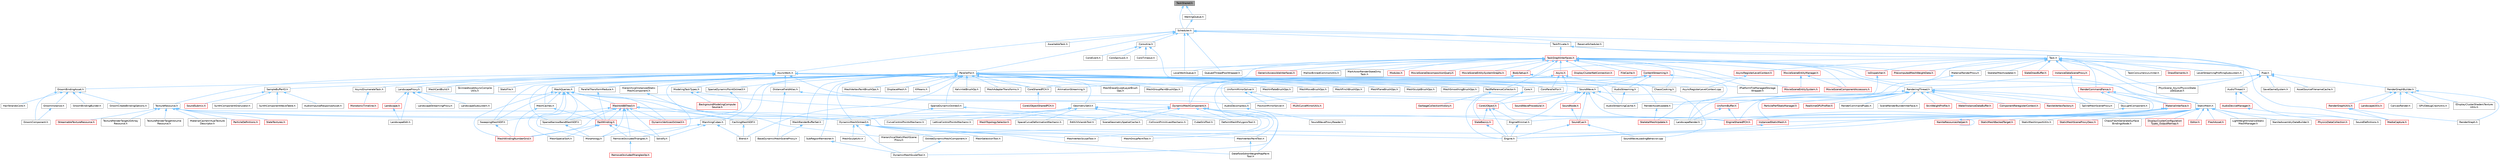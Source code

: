 digraph "TaskShared.h"
{
 // INTERACTIVE_SVG=YES
 // LATEX_PDF_SIZE
  bgcolor="transparent";
  edge [fontname=Helvetica,fontsize=10,labelfontname=Helvetica,labelfontsize=10];
  node [fontname=Helvetica,fontsize=10,shape=box,height=0.2,width=0.4];
  Node1 [id="Node000001",label="TaskShared.h",height=0.2,width=0.4,color="gray40", fillcolor="grey60", style="filled", fontcolor="black",tooltip=" "];
  Node1 -> Node2 [id="edge1_Node000001_Node000002",dir="back",color="steelblue1",style="solid",tooltip=" "];
  Node2 [id="Node000002",label="Scheduler.h",height=0.2,width=0.4,color="grey40", fillcolor="white", style="filled",URL="$d7/d7f/Scheduler_8h.html",tooltip=" "];
  Node2 -> Node3 [id="edge2_Node000002_Node000003",dir="back",color="steelblue1",style="solid",tooltip=" "];
  Node3 [id="Node000003",label="AsyncWork.h",height=0.2,width=0.4,color="grey40", fillcolor="white", style="filled",URL="$da/d9a/AsyncWork_8h.html",tooltip=" "];
  Node3 -> Node4 [id="edge3_Node000003_Node000004",dir="back",color="steelblue1",style="solid",tooltip=" "];
  Node4 [id="Node000004",label="AnimationStreaming.h",height=0.2,width=0.4,color="grey40", fillcolor="white", style="filled",URL="$d5/d44/AnimationStreaming_8h.html",tooltip=" "];
  Node3 -> Node5 [id="edge4_Node000003_Node000005",dir="back",color="steelblue1",style="solid",tooltip=" "];
  Node5 [id="Node000005",label="AsyncEnumerateTask.h",height=0.2,width=0.4,color="grey40", fillcolor="white", style="filled",URL="$d5/d71/AsyncEnumerateTask_8h.html",tooltip=" "];
  Node5 -> Node6 [id="edge5_Node000005_Node000006",dir="back",color="steelblue1",style="solid",tooltip=" "];
  Node6 [id="Node000006",label="MonotonicTimeline.h",height=0.2,width=0.4,color="red", fillcolor="#FFF0F0", style="filled",URL="$d9/dfd/MonotonicTimeline_8h.html",tooltip=" "];
  Node3 -> Node8 [id="edge6_Node000003_Node000008",dir="back",color="steelblue1",style="solid",tooltip=" "];
  Node8 [id="Node000008",label="AudioDecompress.h",height=0.2,width=0.4,color="grey40", fillcolor="white", style="filled",URL="$d9/dfd/AudioDecompress_8h.html",tooltip=" "];
  Node8 -> Node9 [id="edge7_Node000008_Node000009",dir="back",color="steelblue1",style="solid",tooltip=" "];
  Node9 [id="Node000009",label="SoundWaveProxyReader.h",height=0.2,width=0.4,color="grey40", fillcolor="white", style="filled",URL="$d1/d23/SoundWaveProxyReader_8h.html",tooltip=" "];
  Node3 -> Node10 [id="edge8_Node000003_Node000010",dir="back",color="steelblue1",style="solid",tooltip=" "];
  Node10 [id="Node000010",label="AudioStreaming.h",height=0.2,width=0.4,color="grey40", fillcolor="white", style="filled",URL="$db/d37/AudioStreaming_8h.html",tooltip=" "];
  Node10 -> Node11 [id="edge9_Node000010_Node000011",dir="back",color="steelblue1",style="solid",tooltip=" "];
  Node11 [id="Node000011",label="AudioStreamingCache.h",height=0.2,width=0.4,color="grey40", fillcolor="white", style="filled",URL="$d2/dc1/AudioStreamingCache_8h.html",tooltip=" "];
  Node3 -> Node11 [id="edge10_Node000003_Node000011",dir="back",color="steelblue1",style="solid",tooltip=" "];
  Node3 -> Node12 [id="edge11_Node000003_Node000012",dir="back",color="steelblue1",style="solid",tooltip=" "];
  Node12 [id="Node000012",label="Core.h",height=0.2,width=0.4,color="grey40", fillcolor="white", style="filled",URL="$d6/dd7/Core_8h.html",tooltip=" "];
  Node12 -> Node13 [id="edge12_Node000012_Node000013",dir="back",color="steelblue1",style="solid",tooltip=" "];
  Node13 [id="Node000013",label="CoreUObject.h",height=0.2,width=0.4,color="red", fillcolor="#FFF0F0", style="filled",URL="$d0/ded/CoreUObject_8h.html",tooltip=" "];
  Node13 -> Node14 [id="edge13_Node000013_Node000014",dir="back",color="steelblue1",style="solid",tooltip=" "];
  Node14 [id="Node000014",label="Engine.h",height=0.2,width=0.4,color="grey40", fillcolor="white", style="filled",URL="$d1/d34/Public_2Engine_8h.html",tooltip=" "];
  Node13 -> Node15 [id="edge14_Node000013_Node000015",dir="back",color="steelblue1",style="solid",tooltip=" "];
  Node15 [id="Node000015",label="EngineMinimal.h",height=0.2,width=0.4,color="grey40", fillcolor="white", style="filled",URL="$d0/d2c/EngineMinimal_8h.html",tooltip=" "];
  Node15 -> Node14 [id="edge15_Node000015_Node000014",dir="back",color="steelblue1",style="solid",tooltip=" "];
  Node13 -> Node16 [id="edge16_Node000013_Node000016",dir="back",color="steelblue1",style="solid",tooltip=" "];
  Node16 [id="Node000016",label="SlateBasics.h",height=0.2,width=0.4,color="red", fillcolor="#FFF0F0", style="filled",URL="$da/d2f/SlateBasics_8h.html",tooltip=" "];
  Node16 -> Node14 [id="edge17_Node000016_Node000014",dir="back",color="steelblue1",style="solid",tooltip=" "];
  Node12 -> Node14 [id="edge18_Node000012_Node000014",dir="back",color="steelblue1",style="solid",tooltip=" "];
  Node12 -> Node16 [id="edge19_Node000012_Node000016",dir="back",color="steelblue1",style="solid",tooltip=" "];
  Node3 -> Node21 [id="edge20_Node000003_Node000021",dir="back",color="steelblue1",style="solid",tooltip=" "];
  Node21 [id="Node000021",label="CoreSharedPCH.h",height=0.2,width=0.4,color="grey40", fillcolor="white", style="filled",URL="$d8/de5/CoreSharedPCH_8h.html",tooltip=" "];
  Node21 -> Node22 [id="edge21_Node000021_Node000022",dir="back",color="steelblue1",style="solid",tooltip=" "];
  Node22 [id="Node000022",label="CoreUObjectSharedPCH.h",height=0.2,width=0.4,color="red", fillcolor="#FFF0F0", style="filled",URL="$de/d2f/CoreUObjectSharedPCH_8h.html",tooltip=" "];
  Node3 -> Node26 [id="edge22_Node000003_Node000026",dir="back",color="steelblue1",style="solid",tooltip=" "];
  Node26 [id="Node000026",label="DistanceFieldAtlas.h",height=0.2,width=0.4,color="grey40", fillcolor="white", style="filled",URL="$df/def/DistanceFieldAtlas_8h.html",tooltip=" "];
  Node26 -> Node27 [id="edge23_Node000026_Node000027",dir="back",color="steelblue1",style="solid",tooltip=" "];
  Node27 [id="Node000027",label="BaseDynamicMeshSceneProxy.h",height=0.2,width=0.4,color="grey40", fillcolor="white", style="filled",URL="$d2/dee/BaseDynamicMeshSceneProxy_8h.html",tooltip=" "];
  Node26 -> Node28 [id="edge24_Node000026_Node000028",dir="back",color="steelblue1",style="solid",tooltip=" "];
  Node28 [id="Node000028",label="DynamicMeshComponent.h",height=0.2,width=0.4,color="red", fillcolor="#FFF0F0", style="filled",URL="$d8/d66/DynamicMeshComponent_8h.html",tooltip=" "];
  Node28 -> Node29 [id="edge25_Node000028_Node000029",dir="back",color="steelblue1",style="solid",tooltip=" "];
  Node29 [id="Node000029",label="DataflowEditorWeightMapPaint\lTool.h",height=0.2,width=0.4,color="grey40", fillcolor="white", style="filled",URL="$db/d46/DataflowEditorWeightMapPaintTool_8h.html",tooltip=" "];
  Node28 -> Node30 [id="edge26_Node000028_Node000030",dir="back",color="steelblue1",style="solid",tooltip=" "];
  Node30 [id="Node000030",label="DeformMeshPolygonsTool.h",height=0.2,width=0.4,color="grey40", fillcolor="white", style="filled",URL="$db/d72/DeformMeshPolygonsTool_8h.html",tooltip=" "];
  Node28 -> Node38 [id="edge27_Node000028_Node000038",dir="back",color="steelblue1",style="solid",tooltip=" "];
  Node38 [id="Node000038",label="EditUVIslandsTool.h",height=0.2,width=0.4,color="grey40", fillcolor="white", style="filled",URL="$d0/de4/EditUVIslandsTool_8h.html",tooltip=" "];
  Node28 -> Node39 [id="edge28_Node000028_Node000039",dir="back",color="steelblue1",style="solid",tooltip=" "];
  Node39 [id="Node000039",label="MeshGroupPaintTool.h",height=0.2,width=0.4,color="grey40", fillcolor="white", style="filled",URL="$dd/d04/MeshGroupPaintTool_8h.html",tooltip=" "];
  Node28 -> Node40 [id="edge29_Node000028_Node000040",dir="back",color="steelblue1",style="solid",tooltip=" "];
  Node40 [id="Node000040",label="MeshRenderBufferSet.h",height=0.2,width=0.4,color="grey40", fillcolor="white", style="filled",URL="$de/dc2/MeshRenderBufferSet_8h.html",tooltip=" "];
  Node40 -> Node27 [id="edge30_Node000040_Node000027",dir="back",color="steelblue1",style="solid",tooltip=" "];
  Node28 -> Node45 [id="edge31_Node000028_Node000045",dir="back",color="steelblue1",style="solid",tooltip=" "];
  Node45 [id="Node000045",label="MeshVertexPaintTool.h",height=0.2,width=0.4,color="grey40", fillcolor="white", style="filled",URL="$db/d74/MeshVertexPaintTool_8h.html",tooltip=" "];
  Node45 -> Node29 [id="edge32_Node000045_Node000029",dir="back",color="steelblue1",style="solid",tooltip=" "];
  Node28 -> Node46 [id="edge33_Node000028_Node000046",dir="back",color="steelblue1",style="solid",tooltip=" "];
  Node46 [id="Node000046",label="MeshVertexSculptTool.h",height=0.2,width=0.4,color="grey40", fillcolor="white", style="filled",URL="$dc/da6/MeshVertexSculptTool_8h.html",tooltip=" "];
  Node28 -> Node99 [id="edge34_Node000028_Node000099",dir="back",color="steelblue1",style="solid",tooltip=" "];
  Node99 [id="Node000099",label="SceneGeometrySpatialCache.h",height=0.2,width=0.4,color="grey40", fillcolor="white", style="filled",URL="$d6/d6f/SceneGeometrySpatialCache_8h.html",tooltip=" "];
  Node3 -> Node100 [id="edge35_Node000003_Node000100",dir="back",color="steelblue1",style="solid",tooltip=" "];
  Node100 [id="Node000100",label="GroomBindingAsset.h",height=0.2,width=0.4,color="grey40", fillcolor="white", style="filled",URL="$de/d26/GroomBindingAsset_8h.html",tooltip=" "];
  Node100 -> Node101 [id="edge36_Node000100_Node000101",dir="back",color="steelblue1",style="solid",tooltip=" "];
  Node101 [id="Node000101",label="GroomBindingBuilder.h",height=0.2,width=0.4,color="grey40", fillcolor="white", style="filled",URL="$d2/d2f/GroomBindingBuilder_8h.html",tooltip=" "];
  Node100 -> Node102 [id="edge37_Node000100_Node000102",dir="back",color="steelblue1",style="solid",tooltip=" "];
  Node102 [id="Node000102",label="GroomComponent.h",height=0.2,width=0.4,color="grey40", fillcolor="white", style="filled",URL="$de/d2e/GroomComponent_8h.html",tooltip=" "];
  Node100 -> Node103 [id="edge38_Node000100_Node000103",dir="back",color="steelblue1",style="solid",tooltip=" "];
  Node103 [id="Node000103",label="GroomCreateBindingOptions.h",height=0.2,width=0.4,color="grey40", fillcolor="white", style="filled",URL="$d5/dba/GroomCreateBindingOptions_8h.html",tooltip=" "];
  Node100 -> Node104 [id="edge39_Node000100_Node000104",dir="back",color="steelblue1",style="solid",tooltip=" "];
  Node104 [id="Node000104",label="GroomInstance.h",height=0.2,width=0.4,color="grey40", fillcolor="white", style="filled",URL="$dd/d47/GroomInstance_8h.html",tooltip=" "];
  Node104 -> Node102 [id="edge40_Node000104_Node000102",dir="back",color="steelblue1",style="solid",tooltip=" "];
  Node100 -> Node105 [id="edge41_Node000100_Node000105",dir="back",color="steelblue1",style="solid",tooltip=" "];
  Node105 [id="Node000105",label="HairStrandsCore.h",height=0.2,width=0.4,color="grey40", fillcolor="white", style="filled",URL="$d7/def/HairStrandsCore_8h.html",tooltip=" "];
  Node3 -> Node106 [id="edge42_Node000003_Node000106",dir="back",color="steelblue1",style="solid",tooltip=" "];
  Node106 [id="Node000106",label="HierarchicalInstancedStatic\lMeshComponent.h",height=0.2,width=0.4,color="grey40", fillcolor="white", style="filled",URL="$d3/ddb/HierarchicalInstancedStaticMeshComponent_8h.html",tooltip=" "];
  Node106 -> Node107 [id="edge43_Node000106_Node000107",dir="back",color="steelblue1",style="solid",tooltip=" "];
  Node107 [id="Node000107",label="HierarchicalStaticMeshScene\lProxy.h",height=0.2,width=0.4,color="grey40", fillcolor="white", style="filled",URL="$d3/d4d/HierarchicalStaticMeshSceneProxy_8h.html",tooltip=" "];
  Node3 -> Node108 [id="edge44_Node000003_Node000108",dir="back",color="steelblue1",style="solid",tooltip=" "];
  Node108 [id="Node000108",label="LandscapeProxy.h",height=0.2,width=0.4,color="grey40", fillcolor="white", style="filled",URL="$db/dae/LandscapeProxy_8h.html",tooltip=" "];
  Node108 -> Node109 [id="edge45_Node000108_Node000109",dir="back",color="steelblue1",style="solid",tooltip=" "];
  Node109 [id="Node000109",label="Landscape.h",height=0.2,width=0.4,color="red", fillcolor="#FFF0F0", style="filled",URL="$d5/dd6/Landscape_8h.html",tooltip=" "];
  Node109 -> Node110 [id="edge46_Node000109_Node000110",dir="back",color="steelblue1",style="solid",tooltip=" "];
  Node110 [id="Node000110",label="LandscapeEdit.h",height=0.2,width=0.4,color="grey40", fillcolor="white", style="filled",URL="$df/d61/LandscapeEdit_8h.html",tooltip=" "];
  Node108 -> Node110 [id="edge47_Node000108_Node000110",dir="back",color="steelblue1",style="solid",tooltip=" "];
  Node108 -> Node115 [id="edge48_Node000108_Node000115",dir="back",color="steelblue1",style="solid",tooltip=" "];
  Node115 [id="Node000115",label="LandscapeRender.h",height=0.2,width=0.4,color="grey40", fillcolor="white", style="filled",URL="$df/d67/LandscapeRender_8h.html",tooltip=" "];
  Node108 -> Node116 [id="edge49_Node000108_Node000116",dir="back",color="steelblue1",style="solid",tooltip=" "];
  Node116 [id="Node000116",label="LandscapeStreamingProxy.h",height=0.2,width=0.4,color="grey40", fillcolor="white", style="filled",URL="$de/d5a/LandscapeStreamingProxy_8h.html",tooltip=" "];
  Node108 -> Node117 [id="edge50_Node000108_Node000117",dir="back",color="steelblue1",style="solid",tooltip=" "];
  Node117 [id="Node000117",label="LandscapeSubsystem.h",height=0.2,width=0.4,color="grey40", fillcolor="white", style="filled",URL="$d7/ddd/LandscapeSubsystem_8h.html",tooltip=" "];
  Node3 -> Node118 [id="edge51_Node000003_Node000118",dir="back",color="steelblue1",style="solid",tooltip=" "];
  Node118 [id="Node000118",label="MeshCardBuild.h",height=0.2,width=0.4,color="grey40", fillcolor="white", style="filled",URL="$d8/df6/MeshCardBuild_8h.html",tooltip=" "];
  Node3 -> Node119 [id="edge52_Node000003_Node000119",dir="back",color="steelblue1",style="solid",tooltip=" "];
  Node119 [id="Node000119",label="ModelingTaskTypes.h",height=0.2,width=0.4,color="grey40", fillcolor="white", style="filled",URL="$d0/dd2/ModelingTaskTypes_8h.html",tooltip=" "];
  Node119 -> Node120 [id="edge53_Node000119_Node000120",dir="back",color="steelblue1",style="solid",tooltip=" "];
  Node120 [id="Node000120",label="BackgroundModelingCompute\lSource.h",height=0.2,width=0.4,color="red", fillcolor="#FFF0F0", style="filled",URL="$d4/da3/BackgroundModelingComputeSource_8h.html",tooltip=" "];
  Node119 -> Node38 [id="edge54_Node000119_Node000038",dir="back",color="steelblue1",style="solid",tooltip=" "];
  Node3 -> Node121 [id="edge55_Node000003_Node000121",dir="back",color="steelblue1",style="solid",tooltip=" "];
  Node121 [id="Node000121",label="RenderAssetUpdate.h",height=0.2,width=0.4,color="grey40", fillcolor="white", style="filled",URL="$df/da4/RenderAssetUpdate_8h.html",tooltip=" "];
  Node121 -> Node122 [id="edge56_Node000121_Node000122",dir="back",color="steelblue1",style="solid",tooltip=" "];
  Node122 [id="Node000122",label="SkeletalMeshUpdate.h",height=0.2,width=0.4,color="red", fillcolor="#FFF0F0", style="filled",URL="$df/d79/SkeletalMeshUpdate_8h.html",tooltip=" "];
  Node3 -> Node124 [id="edge57_Node000003_Node000124",dir="back",color="steelblue1",style="solid",tooltip=" "];
  Node124 [id="Node000124",label="SampleBufferIO.h",height=0.2,width=0.4,color="grey40", fillcolor="white", style="filled",URL="$df/d39/SampleBufferIO_8h.html",tooltip=" "];
  Node124 -> Node125 [id="edge58_Node000124_Node000125",dir="back",color="steelblue1",style="solid",tooltip=" "];
  Node125 [id="Node000125",label="AudioImpulseResponseAsset.h",height=0.2,width=0.4,color="grey40", fillcolor="white", style="filled",URL="$d5/d37/AudioImpulseResponseAsset_8h.html",tooltip=" "];
  Node124 -> Node126 [id="edge59_Node000124_Node000126",dir="back",color="steelblue1",style="solid",tooltip=" "];
  Node126 [id="Node000126",label="SoundSubmix.h",height=0.2,width=0.4,color="red", fillcolor="#FFF0F0", style="filled",URL="$d9/db4/SoundSubmix_8h.html",tooltip=" "];
  Node124 -> Node136 [id="edge60_Node000124_Node000136",dir="back",color="steelblue1",style="solid",tooltip=" "];
  Node136 [id="Node000136",label="SynthComponentGranulator.h",height=0.2,width=0.4,color="grey40", fillcolor="white", style="filled",URL="$d0/d29/SynthComponentGranulator_8h.html",tooltip=" "];
  Node124 -> Node137 [id="edge61_Node000124_Node000137",dir="back",color="steelblue1",style="solid",tooltip=" "];
  Node137 [id="Node000137",label="SynthComponentWaveTable.h",height=0.2,width=0.4,color="grey40", fillcolor="white", style="filled",URL="$d5/d08/SynthComponentWaveTable_8h.html",tooltip=" "];
  Node3 -> Node138 [id="edge62_Node000003_Node000138",dir="back",color="steelblue1",style="solid",tooltip=" "];
  Node138 [id="Node000138",label="SkinnedAssetAsyncCompile\lUtils.h",height=0.2,width=0.4,color="grey40", fillcolor="white", style="filled",URL="$d0/dc7/SkinnedAssetAsyncCompileUtils_8h.html",tooltip=" "];
  Node3 -> Node139 [id="edge63_Node000003_Node000139",dir="back",color="steelblue1",style="solid",tooltip=" "];
  Node139 [id="Node000139",label="SoundWave.h",height=0.2,width=0.4,color="grey40", fillcolor="white", style="filled",URL="$d3/d6d/SoundWave_8h.html",tooltip=" "];
  Node139 -> Node8 [id="edge64_Node000139_Node000008",dir="back",color="steelblue1",style="solid",tooltip=" "];
  Node139 -> Node11 [id="edge65_Node000139_Node000011",dir="back",color="steelblue1",style="solid",tooltip=" "];
  Node139 -> Node15 [id="edge66_Node000139_Node000015",dir="back",color="steelblue1",style="solid",tooltip=" "];
  Node139 -> Node24 [id="edge67_Node000139_Node000024",dir="back",color="steelblue1",style="solid",tooltip=" "];
  Node24 [id="Node000024",label="EngineSharedPCH.h",height=0.2,width=0.4,color="red", fillcolor="#FFF0F0", style="filled",URL="$dc/dbb/EngineSharedPCH_8h.html",tooltip=" "];
  Node139 -> Node140 [id="edge68_Node000139_Node000140",dir="back",color="steelblue1",style="solid",tooltip=" "];
  Node140 [id="Node000140",label="SoundCue.h",height=0.2,width=0.4,color="red", fillcolor="#FFF0F0", style="filled",URL="$d8/d0b/SoundCue_8h.html",tooltip=" "];
  Node140 -> Node14 [id="edge69_Node000140_Node000014",dir="back",color="steelblue1",style="solid",tooltip=" "];
  Node140 -> Node142 [id="edge70_Node000140_Node000142",dir="back",color="steelblue1",style="solid",tooltip=" "];
  Node142 [id="Node000142",label="SoundWaveLoadingBehavior.cpp",height=0.2,width=0.4,color="grey40", fillcolor="white", style="filled",URL="$d7/d95/SoundWaveLoadingBehavior_8cpp.html",tooltip=" "];
  Node139 -> Node143 [id="edge71_Node000139_Node000143",dir="back",color="steelblue1",style="solid",tooltip=" "];
  Node143 [id="Node000143",label="SoundNode.h",height=0.2,width=0.4,color="red", fillcolor="#FFF0F0", style="filled",URL="$da/d8b/SoundNode_8h.html",tooltip=" "];
  Node143 -> Node140 [id="edge72_Node000143_Node000140",dir="back",color="steelblue1",style="solid",tooltip=" "];
  Node139 -> Node142 [id="edge73_Node000139_Node000142",dir="back",color="steelblue1",style="solid",tooltip=" "];
  Node139 -> Node167 [id="edge74_Node000139_Node000167",dir="back",color="steelblue1",style="solid",tooltip=" "];
  Node167 [id="Node000167",label="SoundWaveProcedural.h",height=0.2,width=0.4,color="red", fillcolor="#FFF0F0", style="filled",URL="$d8/d4f/SoundWaveProcedural_8h.html",tooltip=" "];
  Node3 -> Node173 [id="edge75_Node000003_Node000173",dir="back",color="steelblue1",style="solid",tooltip=" "];
  Node173 [id="Node000173",label="StaticMesh.h",height=0.2,width=0.4,color="grey40", fillcolor="white", style="filled",URL="$dc/d8f/StaticMesh_8h.html",tooltip=" "];
  Node173 -> Node174 [id="edge76_Node000173_Node000174",dir="back",color="steelblue1",style="solid",tooltip=" "];
  Node174 [id="Node000174",label="ChaosFleshGenerateSurface\lBindingsNode.h",height=0.2,width=0.4,color="grey40", fillcolor="white", style="filled",URL="$db/dca/ChaosFleshGenerateSurfaceBindingsNode_8h.html",tooltip=" "];
  Node173 -> Node175 [id="edge77_Node000173_Node000175",dir="back",color="steelblue1",style="solid",tooltip=" "];
  Node175 [id="Node000175",label="DisplayClusterConfiguration\lTypes_OutputRemap.h",height=0.2,width=0.4,color="red", fillcolor="#FFF0F0", style="filled",URL="$d9/d4f/DisplayClusterConfigurationTypes__OutputRemap_8h.html",tooltip=" "];
  Node173 -> Node186 [id="edge78_Node000173_Node000186",dir="back",color="steelblue1",style="solid",tooltip=" "];
  Node186 [id="Node000186",label="Editor.h",height=0.2,width=0.4,color="red", fillcolor="#FFF0F0", style="filled",URL="$de/d6e/Editor_8h.html",tooltip=" "];
  Node173 -> Node15 [id="edge79_Node000173_Node000015",dir="back",color="steelblue1",style="solid",tooltip=" "];
  Node173 -> Node24 [id="edge80_Node000173_Node000024",dir="back",color="steelblue1",style="solid",tooltip=" "];
  Node173 -> Node415 [id="edge81_Node000173_Node000415",dir="back",color="steelblue1",style="solid",tooltip=" "];
  Node415 [id="Node000415",label="FleshAsset.h",height=0.2,width=0.4,color="red", fillcolor="#FFF0F0", style="filled",URL="$d7/d5c/FleshAsset_8h.html",tooltip=" "];
  Node173 -> Node423 [id="edge82_Node000173_Node000423",dir="back",color="steelblue1",style="solid",tooltip=" "];
  Node423 [id="Node000423",label="InstancedStaticMesh.h",height=0.2,width=0.4,color="red", fillcolor="#FFF0F0", style="filled",URL="$dd/d89/InstancedStaticMesh_8h.html",tooltip=" "];
  Node423 -> Node107 [id="edge83_Node000423_Node000107",dir="back",color="steelblue1",style="solid",tooltip=" "];
  Node173 -> Node426 [id="edge84_Node000173_Node000426",dir="back",color="steelblue1",style="solid",tooltip=" "];
  Node426 [id="Node000426",label="LightWeightInstanceStatic\lMeshManager.h",height=0.2,width=0.4,color="grey40", fillcolor="white", style="filled",URL="$d4/d75/LightWeightInstanceStaticMeshManager_8h.html",tooltip=" "];
  Node173 -> Node427 [id="edge85_Node000173_Node000427",dir="back",color="steelblue1",style="solid",tooltip=" "];
  Node427 [id="Node000427",label="NaniteAssemblyDataBuilder.h",height=0.2,width=0.4,color="grey40", fillcolor="white", style="filled",URL="$d4/d5c/NaniteAssemblyDataBuilder_8h.html",tooltip=" "];
  Node173 -> Node428 [id="edge86_Node000173_Node000428",dir="back",color="steelblue1",style="solid",tooltip=" "];
  Node428 [id="Node000428",label="NaniteResourcesHelper.h",height=0.2,width=0.4,color="red", fillcolor="#FFF0F0", style="filled",URL="$dc/d48/NaniteResourcesHelper_8h.html",tooltip=" "];
  Node428 -> Node428 [id="edge87_Node000428_Node000428",dir="back",color="steelblue1",style="solid",tooltip=" "];
  Node173 -> Node430 [id="edge88_Node000173_Node000430",dir="back",color="steelblue1",style="solid",tooltip=" "];
  Node430 [id="Node000430",label="PhysicsDataCollection.h",height=0.2,width=0.4,color="red", fillcolor="#FFF0F0", style="filled",URL="$d0/de2/PhysicsDataCollection_8h.html",tooltip=" "];
  Node173 -> Node431 [id="edge89_Node000173_Node000431",dir="back",color="steelblue1",style="solid",tooltip=" "];
  Node431 [id="Node000431",label="StaticMeshBackedTarget.h",height=0.2,width=0.4,color="red", fillcolor="#FFF0F0", style="filled",URL="$db/d72/StaticMeshBackedTarget_8h.html",tooltip=" "];
  Node173 -> Node432 [id="edge90_Node000173_Node000432",dir="back",color="steelblue1",style="solid",tooltip=" "];
  Node432 [id="Node000432",label="StaticMeshImportUtils.h",height=0.2,width=0.4,color="grey40", fillcolor="white", style="filled",URL="$df/db9/StaticMeshImportUtils_8h.html",tooltip=" "];
  Node173 -> Node433 [id="edge91_Node000173_Node000433",dir="back",color="steelblue1",style="solid",tooltip=" "];
  Node433 [id="Node000433",label="StaticMeshSceneProxyDesc.h",height=0.2,width=0.4,color="red", fillcolor="#FFF0F0", style="filled",URL="$d0/d31/StaticMeshSceneProxyDesc_8h.html",tooltip=" "];
  Node3 -> Node435 [id="edge92_Node000003_Node000435",dir="back",color="steelblue1",style="solid",tooltip=" "];
  Node435 [id="Node000435",label="StatsFile.h",height=0.2,width=0.4,color="grey40", fillcolor="white", style="filled",URL="$d7/d3b/StatsFile_8h.html",tooltip=" "];
  Node3 -> Node436 [id="edge93_Node000003_Node000436",dir="back",color="steelblue1",style="solid",tooltip=" "];
  Node436 [id="Node000436",label="TextureResource.h",height=0.2,width=0.4,color="grey40", fillcolor="white", style="filled",URL="$dd/df3/TextureResource_8h.html",tooltip=" "];
  Node436 -> Node14 [id="edge94_Node000436_Node000014",dir="back",color="steelblue1",style="solid",tooltip=" "];
  Node436 -> Node15 [id="edge95_Node000436_Node000015",dir="back",color="steelblue1",style="solid",tooltip=" "];
  Node436 -> Node24 [id="edge96_Node000436_Node000024",dir="back",color="steelblue1",style="solid",tooltip=" "];
  Node436 -> Node437 [id="edge97_Node000436_Node000437",dir="back",color="steelblue1",style="solid",tooltip=" "];
  Node437 [id="Node000437",label="MaterialCacheVirtualTexture\lDescriptor.h",height=0.2,width=0.4,color="grey40", fillcolor="white", style="filled",URL="$d7/d4c/MaterialCacheVirtualTextureDescriptor_8h.html",tooltip=" "];
  Node436 -> Node438 [id="edge98_Node000436_Node000438",dir="back",color="steelblue1",style="solid",tooltip=" "];
  Node438 [id="Node000438",label="ParticleDefinitions.h",height=0.2,width=0.4,color="red", fillcolor="#FFF0F0", style="filled",URL="$db/dde/ParticleDefinitions_8h.html",tooltip=" "];
  Node436 -> Node439 [id="edge99_Node000436_Node000439",dir="back",color="steelblue1",style="solid",tooltip=" "];
  Node439 [id="Node000439",label="SlateTextures.h",height=0.2,width=0.4,color="red", fillcolor="#FFF0F0", style="filled",URL="$df/d06/SlateTextures_8h.html",tooltip=" "];
  Node436 -> Node443 [id="edge100_Node000436_Node000443",dir="back",color="steelblue1",style="solid",tooltip=" "];
  Node443 [id="Node000443",label="StreamableTextureResource.h",height=0.2,width=0.4,color="red", fillcolor="#FFF0F0", style="filled",URL="$dd/d72/StreamableTextureResource_8h.html",tooltip=" "];
  Node436 -> Node445 [id="edge101_Node000436_Node000445",dir="back",color="steelblue1",style="solid",tooltip=" "];
  Node445 [id="Node000445",label="TextureRenderTarget2DArray\lResource.h",height=0.2,width=0.4,color="grey40", fillcolor="white", style="filled",URL="$dc/df2/TextureRenderTarget2DArrayResource_8h.html",tooltip=" "];
  Node436 -> Node446 [id="edge102_Node000436_Node000446",dir="back",color="steelblue1",style="solid",tooltip=" "];
  Node446 [id="Node000446",label="TextureRenderTargetVolume\lResource.h",height=0.2,width=0.4,color="grey40", fillcolor="white", style="filled",URL="$d0/df7/TextureRenderTargetVolumeResource_8h.html",tooltip=" "];
  Node2 -> Node447 [id="edge103_Node000002_Node000447",dir="back",color="steelblue1",style="solid",tooltip=" "];
  Node447 [id="Node000447",label="AwaitableTask.h",height=0.2,width=0.4,color="grey40", fillcolor="white", style="filled",URL="$d0/de4/AwaitableTask_8h.html",tooltip=" "];
  Node2 -> Node448 [id="edge104_Node000002_Node000448",dir="back",color="steelblue1",style="solid",tooltip=" "];
  Node448 [id="Node000448",label="Coroutine.h",height=0.2,width=0.4,color="grey40", fillcolor="white", style="filled",URL="$d9/dfc/Coroutine_8h.html",tooltip=" "];
  Node448 -> Node449 [id="edge105_Node000448_Node000449",dir="back",color="steelblue1",style="solid",tooltip=" "];
  Node449 [id="Node000449",label="CoroEvent.h",height=0.2,width=0.4,color="grey40", fillcolor="white", style="filled",URL="$d3/d4f/CoroEvent_8h.html",tooltip=" "];
  Node448 -> Node450 [id="edge106_Node000448_Node000450",dir="back",color="steelblue1",style="solid",tooltip=" "];
  Node450 [id="Node000450",label="CoroParallelFor.h",height=0.2,width=0.4,color="grey40", fillcolor="white", style="filled",URL="$d2/d05/CoroParallelFor_8h.html",tooltip=" "];
  Node448 -> Node451 [id="edge107_Node000448_Node000451",dir="back",color="steelblue1",style="solid",tooltip=" "];
  Node451 [id="Node000451",label="CoroSpinLock.h",height=0.2,width=0.4,color="grey40", fillcolor="white", style="filled",URL="$dc/db7/CoroSpinLock_8h.html",tooltip=" "];
  Node448 -> Node452 [id="edge108_Node000448_Node000452",dir="back",color="steelblue1",style="solid",tooltip=" "];
  Node452 [id="Node000452",label="CoroTimeout.h",height=0.2,width=0.4,color="grey40", fillcolor="white", style="filled",URL="$d5/d68/CoroTimeout_8h.html",tooltip=" "];
  Node2 -> Node453 [id="edge109_Node000002_Node000453",dir="back",color="steelblue1",style="solid",tooltip=" "];
  Node453 [id="Node000453",label="LocalWorkQueue.h",height=0.2,width=0.4,color="grey40", fillcolor="white", style="filled",URL="$d7/d67/LocalWorkQueue_8h.html",tooltip=" "];
  Node2 -> Node454 [id="edge110_Node000002_Node000454",dir="back",color="steelblue1",style="solid",tooltip=" "];
  Node454 [id="Node000454",label="ParallelFor.h",height=0.2,width=0.4,color="grey40", fillcolor="white", style="filled",URL="$d2/da1/ParallelFor_8h.html",tooltip=" "];
  Node454 -> Node455 [id="edge111_Node000454_Node000455",dir="back",color="steelblue1",style="solid",tooltip=" "];
  Node455 [id="Node000455",label="AsyncRegisterLevelContext.cpp",height=0.2,width=0.4,color="grey40", fillcolor="white", style="filled",URL="$da/df8/AsyncRegisterLevelContext_8cpp.html",tooltip=" "];
  Node454 -> Node456 [id="edge112_Node000454_Node000456",dir="back",color="steelblue1",style="solid",tooltip=" "];
  Node456 [id="Node000456",label="Blend.h",height=0.2,width=0.4,color="grey40", fillcolor="white", style="filled",URL="$d4/d80/Blend_8h.html",tooltip=" "];
  Node454 -> Node457 [id="edge113_Node000454_Node000457",dir="back",color="steelblue1",style="solid",tooltip=" "];
  Node457 [id="Node000457",label="CachingMeshSDF.h",height=0.2,width=0.4,color="grey40", fillcolor="white", style="filled",URL="$d3/de9/CachingMeshSDF_8h.html",tooltip=" "];
  Node457 -> Node456 [id="edge114_Node000457_Node000456",dir="back",color="steelblue1",style="solid",tooltip=" "];
  Node454 -> Node21 [id="edge115_Node000454_Node000021",dir="back",color="steelblue1",style="solid",tooltip=" "];
  Node454 -> Node450 [id="edge116_Node000454_Node000450",dir="back",color="steelblue1",style="solid",tooltip=" "];
  Node454 -> Node458 [id="edge117_Node000454_Node000458",dir="back",color="steelblue1",style="solid",tooltip=" "];
  Node458 [id="Node000458",label="DisplaceMesh.h",height=0.2,width=0.4,color="grey40", fillcolor="white", style="filled",URL="$da/df2/DisplaceMesh_8h.html",tooltip=" "];
  Node454 -> Node459 [id="edge118_Node000454_Node000459",dir="back",color="steelblue1",style="solid",tooltip=" "];
  Node459 [id="Node000459",label="DynamicMeshOctree3.h",height=0.2,width=0.4,color="grey40", fillcolor="white", style="filled",URL="$d8/d9f/DynamicMeshOctree3_8h.html",tooltip=" "];
  Node459 -> Node29 [id="edge119_Node000459_Node000029",dir="back",color="steelblue1",style="solid",tooltip=" "];
  Node459 -> Node460 [id="edge120_Node000459_Node000460",dir="back",color="steelblue1",style="solid",tooltip=" "];
  Node460 [id="Node000460",label="DynamicMeshSculptTool.h",height=0.2,width=0.4,color="grey40", fillcolor="white", style="filled",URL="$d6/d16/DynamicMeshSculptTool_8h.html",tooltip=" "];
  Node459 -> Node39 [id="edge121_Node000459_Node000039",dir="back",color="steelblue1",style="solid",tooltip=" "];
  Node459 -> Node461 [id="edge122_Node000459_Node000461",dir="back",color="steelblue1",style="solid",tooltip=" "];
  Node461 [id="Node000461",label="MeshSculptUtil.h",height=0.2,width=0.4,color="grey40", fillcolor="white", style="filled",URL="$dc/de1/MeshSculptUtil_8h.html",tooltip=" "];
  Node459 -> Node34 [id="edge123_Node000459_Node000034",dir="back",color="steelblue1",style="solid",tooltip=" "];
  Node34 [id="Node000034",label="MeshSelectionTool.h",height=0.2,width=0.4,color="grey40", fillcolor="white", style="filled",URL="$d8/d80/MeshSelectionTool_8h.html",tooltip=" "];
  Node459 -> Node45 [id="edge124_Node000459_Node000045",dir="back",color="steelblue1",style="solid",tooltip=" "];
  Node459 -> Node46 [id="edge125_Node000459_Node000046",dir="back",color="steelblue1",style="solid",tooltip=" "];
  Node459 -> Node462 [id="edge126_Node000459_Node000462",dir="back",color="steelblue1",style="solid",tooltip=" "];
  Node462 [id="Node000462",label="OctreeDynamicMeshComponent.h",height=0.2,width=0.4,color="grey40", fillcolor="white", style="filled",URL="$d9/d19/OctreeDynamicMeshComponent_8h.html",tooltip=" "];
  Node462 -> Node460 [id="edge127_Node000462_Node000460",dir="back",color="steelblue1",style="solid",tooltip=" "];
  Node454 -> Node463 [id="edge128_Node000454_Node000463",dir="back",color="steelblue1",style="solid",tooltip=" "];
  Node463 [id="Node000463",label="FastReferenceCollector.h",height=0.2,width=0.4,color="grey40", fillcolor="white", style="filled",URL="$dd/d44/FastReferenceCollector_8h.html",tooltip=" "];
  Node463 -> Node464 [id="edge129_Node000463_Node000464",dir="back",color="steelblue1",style="solid",tooltip=" "];
  Node464 [id="Node000464",label="GarbageCollectionHistory.h",height=0.2,width=0.4,color="red", fillcolor="#FFF0F0", style="filled",URL="$d5/dee/GarbageCollectionHistory_8h.html",tooltip=" "];
  Node454 -> Node466 [id="edge130_Node000454_Node000466",dir="back",color="steelblue1",style="solid",tooltip=" "];
  Node466 [id="Node000466",label="GeometrySet3.h",height=0.2,width=0.4,color="grey40", fillcolor="white", style="filled",URL="$d2/d39/GeometrySet3_8h.html",tooltip=" "];
  Node466 -> Node467 [id="edge131_Node000466_Node000467",dir="back",color="steelblue1",style="solid",tooltip=" "];
  Node467 [id="Node000467",label="CollisionPrimitivesMechanic.h",height=0.2,width=0.4,color="grey40", fillcolor="white", style="filled",URL="$d7/d16/CollisionPrimitivesMechanic_8h.html",tooltip=" "];
  Node466 -> Node468 [id="edge132_Node000466_Node000468",dir="back",color="steelblue1",style="solid",tooltip=" "];
  Node468 [id="Node000468",label="CubeGridTool.h",height=0.2,width=0.4,color="grey40", fillcolor="white", style="filled",URL="$d3/d38/CubeGridTool_8h.html",tooltip=" "];
  Node466 -> Node469 [id="edge133_Node000466_Node000469",dir="back",color="steelblue1",style="solid",tooltip=" "];
  Node469 [id="Node000469",label="CurveControlPointsMechanic.h",height=0.2,width=0.4,color="grey40", fillcolor="white", style="filled",URL="$d4/d87/CurveControlPointsMechanic_8h.html",tooltip=" "];
  Node466 -> Node30 [id="edge134_Node000466_Node000030",dir="back",color="steelblue1",style="solid",tooltip=" "];
  Node466 -> Node470 [id="edge135_Node000466_Node000470",dir="back",color="steelblue1",style="solid",tooltip=" "];
  Node470 [id="Node000470",label="LatticeControlPointsMechanic.h",height=0.2,width=0.4,color="grey40", fillcolor="white", style="filled",URL="$d5/d7b/LatticeControlPointsMechanic_8h.html",tooltip=" "];
  Node466 -> Node471 [id="edge136_Node000466_Node000471",dir="back",color="steelblue1",style="solid",tooltip=" "];
  Node471 [id="Node000471",label="MeshTopologySelector.h",height=0.2,width=0.4,color="red", fillcolor="#FFF0F0", style="filled",URL="$d1/db0/MeshTopologySelector_8h.html",tooltip=" "];
  Node466 -> Node474 [id="edge137_Node000466_Node000474",dir="back",color="steelblue1",style="solid",tooltip=" "];
  Node474 [id="Node000474",label="SpaceCurveDeformationMechanic.h",height=0.2,width=0.4,color="grey40", fillcolor="white", style="filled",URL="$d0/d4d/SpaceCurveDeformationMechanic_8h.html",tooltip=" "];
  Node454 -> Node475 [id="edge138_Node000454_Node000475",dir="back",color="steelblue1",style="solid",tooltip=" "];
  Node475 [id="Node000475",label="KMeans.h",height=0.2,width=0.4,color="grey40", fillcolor="white", style="filled",URL="$df/d83/KMeans_8h.html",tooltip=" "];
  Node454 -> Node476 [id="edge139_Node000454_Node000476",dir="back",color="steelblue1",style="solid",tooltip=" "];
  Node476 [id="Node000476",label="KelvinletBrushOp.h",height=0.2,width=0.4,color="grey40", fillcolor="white", style="filled",URL="$d9/d5c/KelvinletBrushOp_8h.html",tooltip=" "];
  Node454 -> Node477 [id="edge140_Node000454_Node000477",dir="back",color="steelblue1",style="solid",tooltip=" "];
  Node477 [id="Node000477",label="MarchingCubes.h",height=0.2,width=0.4,color="grey40", fillcolor="white", style="filled",URL="$d8/d16/MarchingCubes_8h.html",tooltip=" "];
  Node477 -> Node456 [id="edge141_Node000477_Node000456",dir="back",color="steelblue1",style="solid",tooltip=" "];
  Node477 -> Node478 [id="edge142_Node000477_Node000478",dir="back",color="steelblue1",style="solid",tooltip=" "];
  Node478 [id="Node000478",label="Morphology.h",height=0.2,width=0.4,color="grey40", fillcolor="white", style="filled",URL="$d7/d60/Morphology_8h.html",tooltip=" "];
  Node477 -> Node479 [id="edge143_Node000477_Node000479",dir="back",color="steelblue1",style="solid",tooltip=" "];
  Node479 [id="Node000479",label="Solidify.h",height=0.2,width=0.4,color="grey40", fillcolor="white", style="filled",URL="$d0/ded/Solidify_8h.html",tooltip=" "];
  Node454 -> Node480 [id="edge144_Node000454_Node000480",dir="back",color="steelblue1",style="solid",tooltip=" "];
  Node480 [id="Node000480",label="MeshAdapterTransforms.h",height=0.2,width=0.4,color="grey40", fillcolor="white", style="filled",URL="$dd/da3/MeshAdapterTransforms_8h.html",tooltip=" "];
  Node454 -> Node481 [id="edge145_Node000454_Node000481",dir="back",color="steelblue1",style="solid",tooltip=" "];
  Node481 [id="Node000481",label="MeshCaches.h",height=0.2,width=0.4,color="grey40", fillcolor="white", style="filled",URL="$d4/d5e/MeshCaches_8h.html",tooltip=" "];
  Node481 -> Node482 [id="edge146_Node000481_Node000482",dir="back",color="steelblue1",style="solid",tooltip=" "];
  Node482 [id="Node000482",label="FastWinding.h",height=0.2,width=0.4,color="red", fillcolor="#FFF0F0", style="filled",URL="$d0/df7/FastWinding_8h.html",tooltip=" "];
  Node482 -> Node485 [id="edge147_Node000482_Node000485",dir="back",color="steelblue1",style="solid",tooltip=" "];
  Node485 [id="Node000485",label="MeshSpatialSort.h",height=0.2,width=0.4,color="grey40", fillcolor="white", style="filled",URL="$d5/d25/MeshSpatialSort_8h.html",tooltip=" "];
  Node482 -> Node486 [id="edge148_Node000482_Node000486",dir="back",color="steelblue1",style="solid",tooltip=" "];
  Node486 [id="Node000486",label="MeshWindingNumberGrid.h",height=0.2,width=0.4,color="red", fillcolor="#FFF0F0", style="filled",URL="$de/df0/MeshWindingNumberGrid_8h.html",tooltip=" "];
  Node482 -> Node488 [id="edge149_Node000482_Node000488",dir="back",color="steelblue1",style="solid",tooltip=" "];
  Node488 [id="Node000488",label="RemoveOccludedTriangles.h",height=0.2,width=0.4,color="grey40", fillcolor="white", style="filled",URL="$dc/d7b/RemoveOccludedTriangles_8h.html",tooltip=" "];
  Node488 -> Node489 [id="edge150_Node000488_Node000489",dir="back",color="steelblue1",style="solid",tooltip=" "];
  Node489 [id="Node000489",label="RemoveOccludedTrianglesOp.h",height=0.2,width=0.4,color="red", fillcolor="#FFF0F0", style="filled",URL="$d2/d39/RemoveOccludedTrianglesOp_8h.html",tooltip=" "];
  Node482 -> Node479 [id="edge151_Node000482_Node000479",dir="back",color="steelblue1",style="solid",tooltip=" "];
  Node481 -> Node486 [id="edge152_Node000481_Node000486",dir="back",color="steelblue1",style="solid",tooltip=" "];
  Node454 -> Node490 [id="edge153_Node000454_Node000490",dir="back",color="steelblue1",style="solid",tooltip=" "];
  Node490 [id="Node000490",label="MeshEraseSculptLayerBrush\lOps.h",height=0.2,width=0.4,color="grey40", fillcolor="white", style="filled",URL="$d3/dab/MeshEraseSculptLayerBrushOps_8h.html",tooltip=" "];
  Node454 -> Node491 [id="edge154_Node000454_Node000491",dir="back",color="steelblue1",style="solid",tooltip=" "];
  Node491 [id="Node000491",label="MeshGroupPaintBrushOps.h",height=0.2,width=0.4,color="grey40", fillcolor="white", style="filled",URL="$d4/df8/MeshGroupPaintBrushOps_8h.html",tooltip=" "];
  Node454 -> Node492 [id="edge155_Node000454_Node000492",dir="back",color="steelblue1",style="solid",tooltip=" "];
  Node492 [id="Node000492",label="MeshInflateBrushOps.h",height=0.2,width=0.4,color="grey40", fillcolor="white", style="filled",URL="$d7/d16/MeshInflateBrushOps_8h.html",tooltip=" "];
  Node454 -> Node493 [id="edge156_Node000454_Node000493",dir="back",color="steelblue1",style="solid",tooltip=" "];
  Node493 [id="Node000493",label="MeshMoveBrushOps.h",height=0.2,width=0.4,color="grey40", fillcolor="white", style="filled",URL="$dd/dcb/MeshMoveBrushOps_8h.html",tooltip=" "];
  Node454 -> Node494 [id="edge157_Node000454_Node000494",dir="back",color="steelblue1",style="solid",tooltip=" "];
  Node494 [id="Node000494",label="MeshPinchBrushOps.h",height=0.2,width=0.4,color="grey40", fillcolor="white", style="filled",URL="$dc/dbe/MeshPinchBrushOps_8h.html",tooltip=" "];
  Node454 -> Node495 [id="edge158_Node000454_Node000495",dir="back",color="steelblue1",style="solid",tooltip=" "];
  Node495 [id="Node000495",label="MeshPlaneBrushOps.h",height=0.2,width=0.4,color="grey40", fillcolor="white", style="filled",URL="$de/d05/MeshPlaneBrushOps_8h.html",tooltip=" "];
  Node454 -> Node496 [id="edge159_Node000454_Node000496",dir="back",color="steelblue1",style="solid",tooltip=" "];
  Node496 [id="Node000496",label="MeshQueries.h",height=0.2,width=0.4,color="grey40", fillcolor="white", style="filled",URL="$d1/d76/MeshQueries_8h.html",tooltip=" "];
  Node496 -> Node457 [id="edge160_Node000496_Node000457",dir="back",color="steelblue1",style="solid",tooltip=" "];
  Node496 -> Node459 [id="edge161_Node000496_Node000459",dir="back",color="steelblue1",style="solid",tooltip=" "];
  Node496 -> Node497 [id="edge162_Node000496_Node000497",dir="back",color="steelblue1",style="solid",tooltip=" "];
  Node497 [id="Node000497",label="DynamicVerticesOctree3.h",height=0.2,width=0.4,color="red", fillcolor="#FFF0F0", style="filled",URL="$df/d7e/DynamicVerticesOctree3_8h.html",tooltip=" "];
  Node496 -> Node482 [id="edge163_Node000496_Node000482",dir="back",color="steelblue1",style="solid",tooltip=" "];
  Node496 -> Node498 [id="edge164_Node000496_Node000498",dir="back",color="steelblue1",style="solid",tooltip=" "];
  Node498 [id="Node000498",label="MeshAABBTree3.h",height=0.2,width=0.4,color="red", fillcolor="#FFF0F0", style="filled",URL="$d8/d90/MeshAABBTree3_8h.html",tooltip=" "];
  Node498 -> Node457 [id="edge165_Node000498_Node000457",dir="back",color="steelblue1",style="solid",tooltip=" "];
  Node498 -> Node459 [id="edge166_Node000498_Node000459",dir="back",color="steelblue1",style="solid",tooltip=" "];
  Node498 -> Node497 [id="edge167_Node000498_Node000497",dir="back",color="steelblue1",style="solid",tooltip=" "];
  Node498 -> Node482 [id="edge168_Node000498_Node000482",dir="back",color="steelblue1",style="solid",tooltip=" "];
  Node498 -> Node486 [id="edge169_Node000498_Node000486",dir="back",color="steelblue1",style="solid",tooltip=" "];
  Node498 -> Node478 [id="edge170_Node000498_Node000478",dir="back",color="steelblue1",style="solid",tooltip=" "];
  Node498 -> Node488 [id="edge171_Node000498_Node000488",dir="back",color="steelblue1",style="solid",tooltip=" "];
  Node498 -> Node479 [id="edge172_Node000498_Node000479",dir="back",color="steelblue1",style="solid",tooltip=" "];
  Node498 -> Node557 [id="edge173_Node000498_Node000557",dir="back",color="steelblue1",style="solid",tooltip=" "];
  Node557 [id="Node000557",label="SparseNarrowBandMeshSDF.h",height=0.2,width=0.4,color="grey40", fillcolor="white", style="filled",URL="$d2/d60/SparseNarrowBandMeshSDF_8h.html",tooltip=" "];
  Node557 -> Node478 [id="edge174_Node000557_Node000478",dir="back",color="steelblue1",style="solid",tooltip=" "];
  Node498 -> Node558 [id="edge175_Node000498_Node000558",dir="back",color="steelblue1",style="solid",tooltip=" "];
  Node558 [id="Node000558",label="SweepingMeshSDF.h",height=0.2,width=0.4,color="grey40", fillcolor="white", style="filled",URL="$d9/d76/SweepingMeshSDF_8h.html",tooltip=" "];
  Node558 -> Node486 [id="edge176_Node000558_Node000486",dir="back",color="steelblue1",style="solid",tooltip=" "];
  Node496 -> Node481 [id="edge177_Node000496_Node000481",dir="back",color="steelblue1",style="solid",tooltip=" "];
  Node496 -> Node485 [id="edge178_Node000496_Node000485",dir="back",color="steelblue1",style="solid",tooltip=" "];
  Node496 -> Node486 [id="edge179_Node000496_Node000486",dir="back",color="steelblue1",style="solid",tooltip=" "];
  Node496 -> Node478 [id="edge180_Node000496_Node000478",dir="back",color="steelblue1",style="solid",tooltip=" "];
  Node496 -> Node557 [id="edge181_Node000496_Node000557",dir="back",color="steelblue1",style="solid",tooltip=" "];
  Node496 -> Node558 [id="edge182_Node000496_Node000558",dir="back",color="steelblue1",style="solid",tooltip=" "];
  Node454 -> Node40 [id="edge183_Node000454_Node000040",dir="back",color="steelblue1",style="solid",tooltip=" "];
  Node454 -> Node559 [id="edge184_Node000454_Node000559",dir="back",color="steelblue1",style="solid",tooltip=" "];
  Node559 [id="Node000559",label="MeshSculptBrushOps.h",height=0.2,width=0.4,color="grey40", fillcolor="white", style="filled",URL="$d1/dc9/MeshSculptBrushOps_8h.html",tooltip=" "];
  Node454 -> Node560 [id="edge185_Node000454_Node000560",dir="back",color="steelblue1",style="solid",tooltip=" "];
  Node560 [id="Node000560",label="MeshSmoothingBrushOps.h",height=0.2,width=0.4,color="grey40", fillcolor="white", style="filled",URL="$dd/d1d/MeshSmoothingBrushOps_8h.html",tooltip=" "];
  Node454 -> Node561 [id="edge186_Node000454_Node000561",dir="back",color="steelblue1",style="solid",tooltip=" "];
  Node561 [id="Node000561",label="MeshVertexPaintBrushOps.h",height=0.2,width=0.4,color="grey40", fillcolor="white", style="filled",URL="$df/d5b/MeshVertexPaintBrushOps_8h.html",tooltip=" "];
  Node454 -> Node562 [id="edge187_Node000454_Node000562",dir="back",color="steelblue1",style="solid",tooltip=" "];
  Node562 [id="Node000562",label="ParallelTransformReduce.h",height=0.2,width=0.4,color="grey40", fillcolor="white", style="filled",URL="$d8/de7/ParallelTransformReduce_8h.html",tooltip=" "];
  Node562 -> Node482 [id="edge188_Node000562_Node000482",dir="back",color="steelblue1",style="solid",tooltip=" "];
  Node454 -> Node488 [id="edge189_Node000454_Node000488",dir="back",color="steelblue1",style="solid",tooltip=" "];
  Node454 -> Node563 [id="edge190_Node000454_Node000563",dir="back",color="steelblue1",style="solid",tooltip=" "];
  Node563 [id="Node000563",label="SparseDynamicOctree3.h",height=0.2,width=0.4,color="grey40", fillcolor="white", style="filled",URL="$df/d29/SparseDynamicOctree3_8h.html",tooltip=" "];
  Node563 -> Node459 [id="edge191_Node000563_Node000459",dir="back",color="steelblue1",style="solid",tooltip=" "];
  Node563 -> Node99 [id="edge192_Node000563_Node000099",dir="back",color="steelblue1",style="solid",tooltip=" "];
  Node454 -> Node564 [id="edge193_Node000454_Node000564",dir="back",color="steelblue1",style="solid",tooltip=" "];
  Node564 [id="Node000564",label="SparseDynamicPointOctree3.h",height=0.2,width=0.4,color="grey40", fillcolor="white", style="filled",URL="$d5/dba/SparseDynamicPointOctree3_8h.html",tooltip=" "];
  Node564 -> Node497 [id="edge194_Node000564_Node000497",dir="back",color="steelblue1",style="solid",tooltip=" "];
  Node454 -> Node557 [id="edge195_Node000454_Node000557",dir="back",color="steelblue1",style="solid",tooltip=" "];
  Node454 -> Node565 [id="edge196_Node000454_Node000565",dir="back",color="steelblue1",style="solid",tooltip=" "];
  Node565 [id="Node000565",label="SubRegionRemesher.h",height=0.2,width=0.4,color="grey40", fillcolor="white", style="filled",URL="$d9/d7c/SubRegionRemesher_8h.html",tooltip=" "];
  Node565 -> Node460 [id="edge197_Node000565_Node000460",dir="back",color="steelblue1",style="solid",tooltip=" "];
  Node454 -> Node558 [id="edge198_Node000454_Node000558",dir="back",color="steelblue1",style="solid",tooltip=" "];
  Node454 -> Node566 [id="edge199_Node000454_Node000566",dir="back",color="steelblue1",style="solid",tooltip=" "];
  Node566 [id="Node000566",label="UniformMirrorSolver.h",height=0.2,width=0.4,color="grey40", fillcolor="white", style="filled",URL="$dd/dfd/UniformMirrorSolver_8h.html",tooltip=" "];
  Node566 -> Node567 [id="edge200_Node000566_Node000567",dir="back",color="steelblue1",style="solid",tooltip=" "];
  Node567 [id="Node000567",label="MultiCurveMirrorUtils.h",height=0.2,width=0.4,color="red", fillcolor="#FFF0F0", style="filled",URL="$da/d1b/MultiCurveMirrorUtils_8h.html",tooltip=" "];
  Node566 -> Node570 [id="edge201_Node000566_Node000570",dir="back",color="steelblue1",style="solid",tooltip=" "];
  Node570 [id="Node000570",label="PositionMirrorSolver.h",height=0.2,width=0.4,color="grey40", fillcolor="white", style="filled",URL="$d1/d74/PositionMirrorSolver_8h.html",tooltip=" "];
  Node2 -> Node571 [id="edge202_Node000002_Node000571",dir="back",color="steelblue1",style="solid",tooltip=" "];
  Node571 [id="Node000571",label="Pipe.h",height=0.2,width=0.4,color="grey40", fillcolor="white", style="filled",URL="$d4/d5f/Pipe_8h.html",tooltip=" "];
  Node571 -> Node572 [id="edge203_Node000571_Node000572",dir="back",color="steelblue1",style="solid",tooltip=" "];
  Node572 [id="Node000572",label="AssetSourceFilenameCache.h",height=0.2,width=0.4,color="grey40", fillcolor="white", style="filled",URL="$dd/d16/AssetSourceFilenameCache_8h.html",tooltip=" "];
  Node571 -> Node573 [id="edge204_Node000571_Node000573",dir="back",color="steelblue1",style="solid",tooltip=" "];
  Node573 [id="Node000573",label="AudioThread.h",height=0.2,width=0.4,color="grey40", fillcolor="white", style="filled",URL="$de/de3/AudioThread_8h.html",tooltip=" "];
  Node573 -> Node574 [id="edge205_Node000573_Node000574",dir="back",color="steelblue1",style="solid",tooltip=" "];
  Node574 [id="Node000574",label="AudioDeviceManager.h",height=0.2,width=0.4,color="red", fillcolor="#FFF0F0", style="filled",URL="$d2/ded/AudioDeviceManager_8h.html",tooltip=" "];
  Node574 -> Node172 [id="edge206_Node000574_Node000172",dir="back",color="steelblue1",style="solid",tooltip=" "];
  Node172 [id="Node000172",label="SoundDefinitions.h",height=0.2,width=0.4,color="grey40", fillcolor="white", style="filled",URL="$d4/da9/SoundDefinitions_8h.html",tooltip=" "];
  Node573 -> Node172 [id="edge207_Node000573_Node000172",dir="back",color="steelblue1",style="solid",tooltip=" "];
  Node571 -> Node580 [id="edge208_Node000571_Node000580",dir="back",color="steelblue1",style="solid",tooltip=" "];
  Node580 [id="Node000580",label="PhysScene_AsyncPhysicsState\lJobQueue.h",height=0.2,width=0.4,color="grey40", fillcolor="white", style="filled",URL="$d9/da4/PhysScene__AsyncPhysicsStateJobQueue_8h.html",tooltip=" "];
  Node571 -> Node581 [id="edge209_Node000571_Node000581",dir="back",color="steelblue1",style="solid",tooltip=" "];
  Node581 [id="Node000581",label="RenderGraphBuilder.h",height=0.2,width=0.4,color="grey40", fillcolor="white", style="filled",URL="$d4/d7b/RenderGraphBuilder_8h.html",tooltip=" "];
  Node581 -> Node582 [id="edge210_Node000581_Node000582",dir="back",color="steelblue1",style="solid",tooltip=" "];
  Node582 [id="Node000582",label="CanvasRender.h",height=0.2,width=0.4,color="grey40", fillcolor="white", style="filled",URL="$d8/d32/CanvasRender_8h.html",tooltip=" "];
  Node581 -> Node583 [id="edge211_Node000581_Node000583",dir="back",color="steelblue1",style="solid",tooltip=" "];
  Node583 [id="Node000583",label="GPUDebugCrashUtils.h",height=0.2,width=0.4,color="grey40", fillcolor="white", style="filled",URL="$d4/df2/GPUDebugCrashUtils_8h.html",tooltip=" "];
  Node581 -> Node584 [id="edge212_Node000581_Node000584",dir="back",color="steelblue1",style="solid",tooltip=" "];
  Node584 [id="Node000584",label="IDisplayClusterShadersTexture\lUtils.h",height=0.2,width=0.4,color="grey40", fillcolor="white", style="filled",URL="$d3/d83/IDisplayClusterShadersTextureUtils_8h.html",tooltip=" "];
  Node581 -> Node585 [id="edge213_Node000581_Node000585",dir="back",color="steelblue1",style="solid",tooltip=" "];
  Node585 [id="Node000585",label="LandscapeUtils.h",height=0.2,width=0.4,color="red", fillcolor="#FFF0F0", style="filled",URL="$d0/dc0/LandscapeUtils_8h.html",tooltip=" "];
  Node581 -> Node590 [id="edge214_Node000581_Node000590",dir="back",color="steelblue1",style="solid",tooltip=" "];
  Node590 [id="Node000590",label="RenderGraph.h",height=0.2,width=0.4,color="grey40", fillcolor="white", style="filled",URL="$d7/dd9/RenderGraph_8h.html",tooltip=" "];
  Node581 -> Node591 [id="edge215_Node000581_Node000591",dir="back",color="steelblue1",style="solid",tooltip=" "];
  Node591 [id="Node000591",label="RenderGraphUtils.h",height=0.2,width=0.4,color="red", fillcolor="#FFF0F0", style="filled",URL="$d6/d45/RenderGraphUtils_8h.html",tooltip=" "];
  Node591 -> Node593 [id="edge216_Node000591_Node000593",dir="back",color="steelblue1",style="solid",tooltip=" "];
  Node593 [id="Node000593",label="MediaCapture.h",height=0.2,width=0.4,color="red", fillcolor="#FFF0F0", style="filled",URL="$d2/d9c/MediaCapture_8h.html",tooltip=" "];
  Node591 -> Node590 [id="edge217_Node000591_Node000590",dir="back",color="steelblue1",style="solid",tooltip=" "];
  Node571 -> Node613 [id="edge218_Node000571_Node000613",dir="back",color="steelblue1",style="solid",tooltip=" "];
  Node613 [id="Node000613",label="RenderingThread.h",height=0.2,width=0.4,color="grey40", fillcolor="white", style="filled",URL="$dc/df7/RenderingThread_8h.html",tooltip=" "];
  Node613 -> Node614 [id="edge219_Node000613_Node000614",dir="back",color="steelblue1",style="solid",tooltip=" "];
  Node614 [id="Node000614",label="ComponentReregisterContext.h",height=0.2,width=0.4,color="red", fillcolor="#FFF0F0", style="filled",URL="$de/d6e/ComponentReregisterContext_8h.html",tooltip=" "];
  Node613 -> Node24 [id="edge220_Node000613_Node000024",dir="back",color="steelblue1",style="solid",tooltip=" "];
  Node613 -> Node423 [id="edge221_Node000613_Node000423",dir="back",color="steelblue1",style="solid",tooltip=" "];
  Node613 -> Node643 [id="edge222_Node000613_Node000643",dir="back",color="steelblue1",style="solid",tooltip=" "];
  Node643 [id="Node000643",label="NaniteVertexFactory.h",height=0.2,width=0.4,color="red", fillcolor="#FFF0F0", style="filled",URL="$dd/df7/NaniteVertexFactory_8h.html",tooltip=" "];
  Node613 -> Node644 [id="edge223_Node000613_Node000644",dir="back",color="steelblue1",style="solid",tooltip=" "];
  Node644 [id="Node000644",label="ParticlePerfStatsManager.h",height=0.2,width=0.4,color="red", fillcolor="#FFF0F0", style="filled",URL="$dd/db3/ParticlePerfStatsManager_8h.html",tooltip=" "];
  Node613 -> Node646 [id="edge224_Node000613_Node000646",dir="back",color="steelblue1",style="solid",tooltip=" "];
  Node646 [id="Node000646",label="RealtimeGPUProfiler.h",height=0.2,width=0.4,color="red", fillcolor="#FFF0F0", style="filled",URL="$d7/def/RealtimeGPUProfiler_8h.html",tooltip=" "];
  Node613 -> Node121 [id="edge225_Node000613_Node000121",dir="back",color="steelblue1",style="solid",tooltip=" "];
  Node613 -> Node792 [id="edge226_Node000613_Node000792",dir="back",color="steelblue1",style="solid",tooltip=" "];
  Node792 [id="Node000792",label="RenderCommandPipes.h",height=0.2,width=0.4,color="grey40", fillcolor="white", style="filled",URL="$dc/d3f/RenderCommandPipes_8h.html",tooltip=" "];
  Node613 -> Node793 [id="edge227_Node000613_Node000793",dir="back",color="steelblue1",style="solid",tooltip=" "];
  Node793 [id="Node000793",label="SceneRenderBuilderInterface.h",height=0.2,width=0.4,color="grey40", fillcolor="white", style="filled",URL="$d9/de2/SceneRenderBuilderInterface_8h.html",tooltip=" "];
  Node613 -> Node625 [id="edge228_Node000613_Node000625",dir="back",color="steelblue1",style="solid",tooltip=" "];
  Node625 [id="Node000625",label="SkinWeightProfile.h",height=0.2,width=0.4,color="red", fillcolor="#FFF0F0", style="filled",URL="$d9/d1f/SkinWeightProfile_8h.html",tooltip=" "];
  Node613 -> Node794 [id="edge229_Node000613_Node000794",dir="back",color="steelblue1",style="solid",tooltip=" "];
  Node794 [id="Node000794",label="SkyLightComponent.h",height=0.2,width=0.4,color="grey40", fillcolor="white", style="filled",URL="$d2/de1/SkyLightComponent_8h.html",tooltip=" "];
  Node794 -> Node14 [id="edge230_Node000794_Node000014",dir="back",color="steelblue1",style="solid",tooltip=" "];
  Node613 -> Node632 [id="edge231_Node000613_Node000632",dir="back",color="steelblue1",style="solid",tooltip=" "];
  Node632 [id="Node000632",label="SplineMeshSceneProxy.h",height=0.2,width=0.4,color="grey40", fillcolor="white", style="filled",URL="$dd/dcb/SplineMeshSceneProxy_8h.html",tooltip=" "];
  Node613 -> Node795 [id="edge232_Node000613_Node000795",dir="back",color="steelblue1",style="solid",tooltip=" "];
  Node795 [id="Node000795",label="UniformBuffer.h",height=0.2,width=0.4,color="red", fillcolor="#FFF0F0", style="filled",URL="$de/d78/UniformBuffer_8h.html",tooltip=" "];
  Node795 -> Node24 [id="edge233_Node000795_Node000024",dir="back",color="steelblue1",style="solid",tooltip=" "];
  Node795 -> Node115 [id="edge234_Node000795_Node000115",dir="back",color="steelblue1",style="solid",tooltip=" "];
  Node613 -> Node1119 [id="edge235_Node000613_Node001119",dir="back",color="steelblue1",style="solid",tooltip=" "];
  Node1119 [id="Node001119",label="WaterInstanceDataBuffer.h",height=0.2,width=0.4,color="red", fillcolor="#FFF0F0", style="filled",URL="$d5/d79/WaterInstanceDataBuffer_8h.html",tooltip=" "];
  Node571 -> Node1120 [id="edge236_Node000571_Node001120",dir="back",color="steelblue1",style="solid",tooltip=" "];
  Node1120 [id="Node001120",label="SaveGameSystem.h",height=0.2,width=0.4,color="grey40", fillcolor="white", style="filled",URL="$d7/d1f/SaveGameSystem_8h.html",tooltip=" "];
  Node2 -> Node1121 [id="edge237_Node000002_Node001121",dir="back",color="steelblue1",style="solid",tooltip=" "];
  Node1121 [id="Node001121",label="QueuedThreadPoolWrapper.h",height=0.2,width=0.4,color="grey40", fillcolor="white", style="filled",URL="$dc/d5f/QueuedThreadPoolWrapper_8h.html",tooltip=" "];
  Node2 -> Node1122 [id="edge238_Node000002_Node001122",dir="back",color="steelblue1",style="solid",tooltip=" "];
  Node1122 [id="Node001122",label="ReserveScheduler.h",height=0.2,width=0.4,color="grey40", fillcolor="white", style="filled",URL="$d3/dac/ReserveScheduler_8h.html",tooltip=" "];
  Node2 -> Node1123 [id="edge239_Node000002_Node001123",dir="back",color="steelblue1",style="solid",tooltip=" "];
  Node1123 [id="Node001123",label="TaskPrivate.h",height=0.2,width=0.4,color="grey40", fillcolor="white", style="filled",URL="$d0/d89/TaskPrivate_8h.html",tooltip=" "];
  Node1123 -> Node571 [id="edge240_Node001123_Node000571",dir="back",color="steelblue1",style="solid",tooltip=" "];
  Node1123 -> Node1124 [id="edge241_Node001123_Node001124",dir="back",color="steelblue1",style="solid",tooltip=" "];
  Node1124 [id="Node001124",label="Task.h",height=0.2,width=0.4,color="grey40", fillcolor="white", style="filled",URL="$db/d0e/Tasks_2Task_8h.html",tooltip=" "];
  Node1124 -> Node1125 [id="edge242_Node001124_Node001125",dir="back",color="steelblue1",style="solid",tooltip=" "];
  Node1125 [id="Node001125",label="AsyncRegisterLevelContext.h",height=0.2,width=0.4,color="red", fillcolor="#FFF0F0", style="filled",URL="$dd/d0c/AsyncRegisterLevelContext_8h.html",tooltip=" "];
  Node1125 -> Node455 [id="edge243_Node001125_Node000455",dir="back",color="steelblue1",style="solid",tooltip=" "];
  Node1124 -> Node1139 [id="edge244_Node001124_Node001139",dir="back",color="steelblue1",style="solid",tooltip=" "];
  Node1139 [id="Node001139",label="DrawElements.h",height=0.2,width=0.4,color="red", fillcolor="#FFF0F0", style="filled",URL="$d8/d4c/DrawElements_8h.html",tooltip=" "];
  Node1124 -> Node28 [id="edge245_Node001124_Node000028",dir="back",color="steelblue1",style="solid",tooltip=" "];
  Node1124 -> Node1817 [id="edge246_Node001124_Node001817",dir="back",color="steelblue1",style="solid",tooltip=" "];
  Node1817 [id="Node001817",label="InstanceDataSceneProxy.h",height=0.2,width=0.4,color="red", fillcolor="#FFF0F0", style="filled",URL="$d1/d2b/InstanceDataSceneProxy_8h.html",tooltip=" "];
  Node1817 -> Node632 [id="edge247_Node001817_Node000632",dir="back",color="steelblue1",style="solid",tooltip=" "];
  Node1124 -> Node1823 [id="edge248_Node001124_Node001823",dir="back",color="steelblue1",style="solid",tooltip=" "];
  Node1823 [id="Node001823",label="IoDispatcher.h",height=0.2,width=0.4,color="red", fillcolor="#FFF0F0", style="filled",URL="$d8/d3c/IoDispatcher_8h.html",tooltip=" "];
  Node1823 -> Node122 [id="edge249_Node001823_Node000122",dir="back",color="steelblue1",style="solid",tooltip=" "];
  Node1124 -> Node115 [id="edge250_Node001124_Node000115",dir="back",color="steelblue1",style="solid",tooltip=" "];
  Node1124 -> Node1834 [id="edge251_Node001124_Node001834",dir="back",color="steelblue1",style="solid",tooltip=" "];
  Node1834 [id="Node001834",label="LevelStreamingProfilingSubsystem.h",height=0.2,width=0.4,color="grey40", fillcolor="white", style="filled",URL="$de/d7f/LevelStreamingProfilingSubsystem_8h.html",tooltip=" "];
  Node1124 -> Node1835 [id="edge252_Node001124_Node001835",dir="back",color="steelblue1",style="solid",tooltip=" "];
  Node1835 [id="Node001835",label="MaterialRenderProxy.h",height=0.2,width=0.4,color="grey40", fillcolor="white", style="filled",URL="$da/daa/MaterialRenderProxy_8h.html",tooltip=" "];
  Node1835 -> Node115 [id="edge253_Node001835_Node000115",dir="back",color="steelblue1",style="solid",tooltip=" "];
  Node1124 -> Node593 [id="edge254_Node001124_Node000593",dir="back",color="steelblue1",style="solid",tooltip=" "];
  Node1124 -> Node580 [id="edge255_Node001124_Node000580",dir="back",color="steelblue1",style="solid",tooltip=" "];
  Node1124 -> Node571 [id="edge256_Node001124_Node000571",dir="back",color="steelblue1",style="solid",tooltip=" "];
  Node1124 -> Node1836 [id="edge257_Node001124_Node001836",dir="back",color="steelblue1",style="solid",tooltip=" "];
  Node1836 [id="Node001836",label="PrecomputedMeshWeightData.h",height=0.2,width=0.4,color="red", fillcolor="#FFF0F0", style="filled",URL="$d7/def/PrecomputedMeshWeightData_8h.html",tooltip=" "];
  Node1124 -> Node1838 [id="edge258_Node001124_Node001838",dir="back",color="steelblue1",style="solid",tooltip=" "];
  Node1838 [id="Node001838",label="RenderCommandFence.h",height=0.2,width=0.4,color="red", fillcolor="#FFF0F0", style="filled",URL="$da/dcd/RenderCommandFence_8h.html",tooltip=" "];
  Node1838 -> Node24 [id="edge259_Node001838_Node000024",dir="back",color="steelblue1",style="solid",tooltip=" "];
  Node1838 -> Node1040 [id="edge260_Node001838_Node001040",dir="back",color="steelblue1",style="solid",tooltip=" "];
  Node1040 [id="Node001040",label="MaterialInterface.h",height=0.2,width=0.4,color="red", fillcolor="#FFF0F0", style="filled",URL="$de/daa/MaterialInterface_8h.html",tooltip=" "];
  Node1040 -> Node14 [id="edge261_Node001040_Node000014",dir="back",color="steelblue1",style="solid",tooltip=" "];
  Node1040 -> Node24 [id="edge262_Node001040_Node000024",dir="back",color="steelblue1",style="solid",tooltip=" "];
  Node1040 -> Node115 [id="edge263_Node001040_Node000115",dir="back",color="steelblue1",style="solid",tooltip=" "];
  Node1040 -> Node428 [id="edge264_Node001040_Node000428",dir="back",color="steelblue1",style="solid",tooltip=" "];
  Node1838 -> Node794 [id="edge265_Node001838_Node000794",dir="back",color="steelblue1",style="solid",tooltip=" "];
  Node1838 -> Node173 [id="edge266_Node001838_Node000173",dir="back",color="steelblue1",style="solid",tooltip=" "];
  Node1124 -> Node2923 [id="edge267_Node001124_Node002923",dir="back",color="steelblue1",style="solid",tooltip=" "];
  Node2923 [id="Node002923",label="SkeletalMeshUpdater.h",height=0.2,width=0.4,color="grey40", fillcolor="white", style="filled",URL="$d6/d74/SkeletalMeshUpdater_8h.html",tooltip=" "];
  Node1124 -> Node2924 [id="edge268_Node001124_Node002924",dir="back",color="steelblue1",style="solid",tooltip=" "];
  Node2924 [id="Node002924",label="SlateDrawBuffer.h",height=0.2,width=0.4,color="red", fillcolor="#FFF0F0", style="filled",URL="$de/d81/SlateDrawBuffer_8h.html",tooltip=" "];
  Node1124 -> Node173 [id="edge269_Node001124_Node000173",dir="back",color="steelblue1",style="solid",tooltip=" "];
  Node1124 -> Node2925 [id="edge270_Node001124_Node002925",dir="back",color="steelblue1",style="solid",tooltip=" "];
  Node2925 [id="Node002925",label="TaskConcurrencyLimiter.h",height=0.2,width=0.4,color="grey40", fillcolor="white", style="filled",URL="$d9/dda/TaskConcurrencyLimiter_8h.html",tooltip=" "];
  Node1123 -> Node2926 [id="edge271_Node001123_Node002926",dir="back",color="steelblue1",style="solid",tooltip=" "];
  Node2926 [id="Node002926",label="TaskGraphInterfaces.h",height=0.2,width=0.4,color="red", fillcolor="#FFF0F0", style="filled",URL="$d2/d4c/TaskGraphInterfaces_8h.html",tooltip=" "];
  Node2926 -> Node2927 [id="edge272_Node002926_Node002927",dir="back",color="steelblue1",style="solid",tooltip=" "];
  Node2927 [id="Node002927",label="Async.h",height=0.2,width=0.4,color="red", fillcolor="#FFF0F0", style="filled",URL="$d7/ddf/Async_8h.html",tooltip=" "];
  Node2927 -> Node13 [id="edge273_Node002927_Node000013",dir="back",color="steelblue1",style="solid",tooltip=" "];
  Node2927 -> Node450 [id="edge274_Node002927_Node000450",dir="back",color="steelblue1",style="solid",tooltip=" "];
  Node2927 -> Node460 [id="edge275_Node002927_Node000460",dir="back",color="steelblue1",style="solid",tooltip=" "];
  Node2927 -> Node2929 [id="edge276_Node002927_Node002929",dir="back",color="steelblue1",style="solid",tooltip=" "];
  Node2929 [id="Node002929",label="IPlatformFileManagedStorage\lWrapper.h",height=0.2,width=0.4,color="grey40", fillcolor="white", style="filled",URL="$db/d2e/IPlatformFileManagedStorageWrapper_8h.html",tooltip=" "];
  Node2926 -> Node1929 [id="edge277_Node002926_Node001929",dir="back",color="steelblue1",style="solid",tooltip=" "];
  Node1929 [id="Node001929",label="BodySetup.h",height=0.2,width=0.4,color="red", fillcolor="#FFF0F0", style="filled",URL="$d8/d7b/BodySetup_8h.html",tooltip=" "];
  Node1929 -> Node1930 [id="edge278_Node001929_Node001930",dir="back",color="steelblue1",style="solid",tooltip=" "];
  Node1930 [id="Node001930",label="ChaosCooking.h",height=0.2,width=0.4,color="grey40", fillcolor="white", style="filled",URL="$de/d88/ChaosCooking_8h.html",tooltip=" "];
  Node1929 -> Node28 [id="edge279_Node001929_Node000028",dir="back",color="steelblue1",style="solid",tooltip=" "];
  Node2926 -> Node1930 [id="edge280_Node002926_Node001930",dir="back",color="steelblue1",style="solid",tooltip=" "];
  Node2926 -> Node3003 [id="edge281_Node002926_Node003003",dir="back",color="steelblue1",style="solid",tooltip=" "];
  Node3003 [id="Node003003",label="ContentStreaming.h",height=0.2,width=0.4,color="red", fillcolor="#FFF0F0", style="filled",URL="$dd/d05/ContentStreaming_8h.html",tooltip=" "];
  Node3003 -> Node4 [id="edge282_Node003003_Node000004",dir="back",color="steelblue1",style="solid",tooltip=" "];
  Node3003 -> Node8 [id="edge283_Node003003_Node000008",dir="back",color="steelblue1",style="solid",tooltip=" "];
  Node3003 -> Node10 [id="edge284_Node003003_Node000010",dir="back",color="steelblue1",style="solid",tooltip=" "];
  Node3003 -> Node11 [id="edge285_Node003003_Node000011",dir="back",color="steelblue1",style="solid",tooltip=" "];
  Node3003 -> Node139 [id="edge286_Node003003_Node000139",dir="back",color="steelblue1",style="solid",tooltip=" "];
  Node2926 -> Node21 [id="edge287_Node002926_Node000021",dir="back",color="steelblue1",style="solid",tooltip=" "];
  Node2926 -> Node179 [id="edge288_Node002926_Node000179",dir="back",color="steelblue1",style="solid",tooltip=" "];
  Node179 [id="Node000179",label="DisplayClusterNetConnection.h",height=0.2,width=0.4,color="red", fillcolor="#FFF0F0", style="filled",URL="$d0/df0/DisplayClusterNetConnection_8h.html",tooltip=" "];
  Node2926 -> Node463 [id="edge289_Node002926_Node000463",dir="back",color="steelblue1",style="solid",tooltip=" "];
  Node2926 -> Node3006 [id="edge290_Node002926_Node003006",dir="back",color="steelblue1",style="solid",tooltip=" "];
  Node3006 [id="Node003006",label="FileCache.h",height=0.2,width=0.4,color="red", fillcolor="#FFF0F0", style="filled",URL="$da/d07/FileCache_8h.html",tooltip=" "];
  Node2926 -> Node3007 [id="edge291_Node002926_Node003007",dir="back",color="steelblue1",style="solid",tooltip=" "];
  Node3007 [id="Node003007",label="GenericAccessibleInterfaces.h",height=0.2,width=0.4,color="red", fillcolor="#FFF0F0", style="filled",URL="$d9/dbb/GenericAccessibleInterfaces_8h.html",tooltip=" "];
  Node2926 -> Node2929 [id="edge292_Node002926_Node002929",dir="back",color="steelblue1",style="solid",tooltip=" "];
  Node2926 -> Node1823 [id="edge293_Node002926_Node001823",dir="back",color="steelblue1",style="solid",tooltip=" "];
  Node2926 -> Node453 [id="edge294_Node002926_Node000453",dir="back",color="steelblue1",style="solid",tooltip=" "];
  Node2926 -> Node3013 [id="edge295_Node002926_Node003013",dir="back",color="steelblue1",style="solid",tooltip=" "];
  Node3013 [id="Node003013",label="MallocBinnedCommonUtils.h",height=0.2,width=0.4,color="grey40", fillcolor="white", style="filled",URL="$dc/ded/MallocBinnedCommonUtils_8h.html",tooltip=" "];
  Node2926 -> Node3014 [id="edge296_Node002926_Node003014",dir="back",color="steelblue1",style="solid",tooltip=" "];
  Node3014 [id="Node003014",label="MarkActorRenderStateDirty\lTask.h",height=0.2,width=0.4,color="grey40", fillcolor="white", style="filled",URL="$d0/d61/MarkActorRenderStateDirtyTask_8h.html",tooltip=" "];
  Node2926 -> Node1040 [id="edge297_Node002926_Node001040",dir="back",color="steelblue1",style="solid",tooltip=" "];
  Node2926 -> Node3015 [id="edge298_Node002926_Node003015",dir="back",color="steelblue1",style="solid",tooltip=" "];
  Node3015 [id="Node003015",label="Modules.h",height=0.2,width=0.4,color="red", fillcolor="#FFF0F0", style="filled",URL="$dd/dc2/Modules_8h.html",tooltip=" "];
  Node2926 -> Node3017 [id="edge299_Node002926_Node003017",dir="back",color="steelblue1",style="solid",tooltip=" "];
  Node3017 [id="Node003017",label="MovieSceneComponentAccessors.h",height=0.2,width=0.4,color="red", fillcolor="#FFF0F0", style="filled",URL="$db/d67/MovieSceneComponentAccessors_8h.html",tooltip=" "];
  Node2926 -> Node3040 [id="edge300_Node002926_Node003040",dir="back",color="steelblue1",style="solid",tooltip=" "];
  Node3040 [id="Node003040",label="MovieSceneDecompositionQuery.h",height=0.2,width=0.4,color="red", fillcolor="#FFF0F0", style="filled",URL="$dd/d7c/MovieSceneDecompositionQuery_8h.html",tooltip=" "];
  Node2926 -> Node3044 [id="edge301_Node002926_Node003044",dir="back",color="steelblue1",style="solid",tooltip=" "];
  Node3044 [id="Node003044",label="MovieSceneEntityManager.h",height=0.2,width=0.4,color="red", fillcolor="#FFF0F0", style="filled",URL="$d5/d5b/MovieSceneEntityManager_8h.html",tooltip=" "];
  Node3044 -> Node3017 [id="edge302_Node003044_Node003017",dir="back",color="steelblue1",style="solid",tooltip=" "];
  Node3044 -> Node3113 [id="edge303_Node003044_Node003113",dir="back",color="steelblue1",style="solid",tooltip=" "];
  Node3113 [id="Node003113",label="MovieSceneEntitySystem.h",height=0.2,width=0.4,color="red", fillcolor="#FFF0F0", style="filled",URL="$dd/d4b/MovieSceneEntitySystem_8h.html",tooltip=" "];
  Node2926 -> Node3113 [id="edge304_Node002926_Node003113",dir="back",color="steelblue1",style="solid",tooltip=" "];
  Node2926 -> Node3135 [id="edge305_Node002926_Node003135",dir="back",color="steelblue1",style="solid",tooltip=" "];
  Node3135 [id="Node003135",label="MovieSceneEntitySystemGraphs.h",height=0.2,width=0.4,color="red", fillcolor="#FFF0F0", style="filled",URL="$dd/ded/MovieSceneEntitySystemGraphs_8h.html",tooltip=" "];
  Node2926 -> Node454 [id="edge306_Node002926_Node000454",dir="back",color="steelblue1",style="solid",tooltip=" "];
  Node2926 -> Node1836 [id="edge307_Node002926_Node001836",dir="back",color="steelblue1",style="solid",tooltip=" "];
  Node2926 -> Node1121 [id="edge308_Node002926_Node001121",dir="back",color="steelblue1",style="solid",tooltip=" "];
  Node2926 -> Node613 [id="edge309_Node002926_Node000613",dir="back",color="steelblue1",style="solid",tooltip=" "];
  Node1 -> Node3143 [id="edge310_Node000001_Node003143",dir="back",color="steelblue1",style="solid",tooltip=" "];
  Node3143 [id="Node003143",label="WaitingQueue.h",height=0.2,width=0.4,color="grey40", fillcolor="white", style="filled",URL="$d5/d91/WaitingQueue_8h.html",tooltip=" "];
  Node3143 -> Node2 [id="edge311_Node003143_Node000002",dir="back",color="steelblue1",style="solid",tooltip=" "];
}
